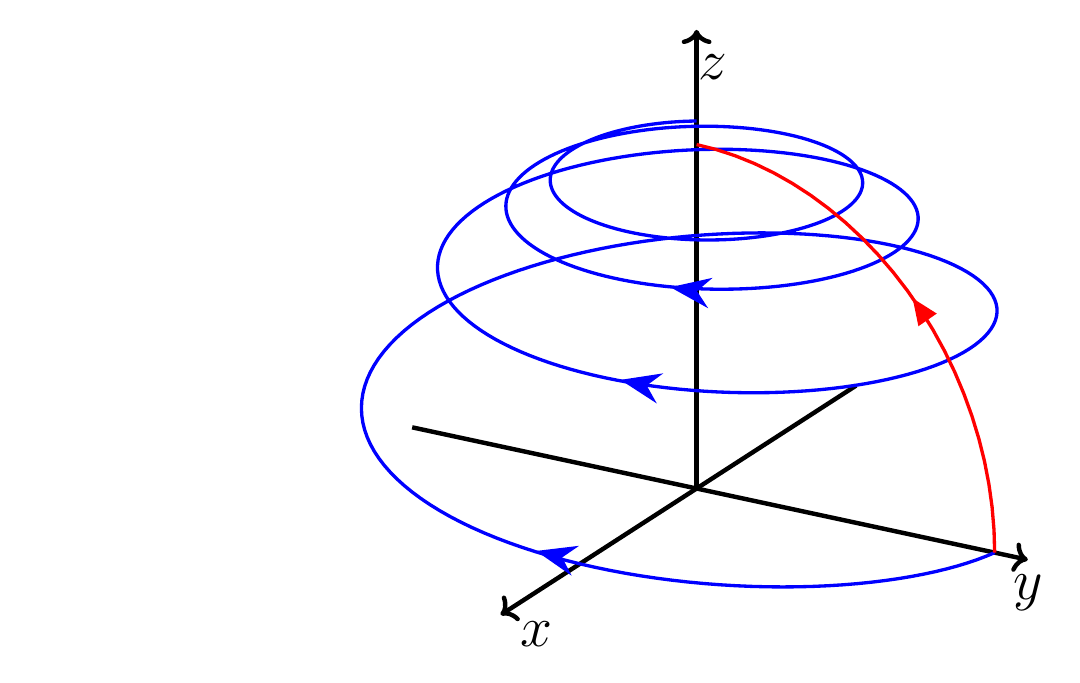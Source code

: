 ﻿
\usetikzlibrary{decorations.markings}
\usetikzlibrary[arrows.meta,bending]
\usetikzlibrary{positioning}
\usetikzlibrary{patterns}
\usetikzlibrary{snakes}

\def\aA{0.1}
\def\Point{36.9}
\tikzset{ 
big arrow/.style={
  decoration={markings,mark=at position 1 with {\arrow[scale=5]{latex'}}},
  postaction={decorate,draw}},
>=triangle 45 % I ALSO WANT "big arrow" HERE
}

\tikzset{
    extra thick/.style={line width=6pt}
}

\begin{tikzpicture}
\begin{axis}[
 axis line style = ultra thick,
 view={-30}{-30},
 axis lines=middle,
 zmax=8,
 height=12cm,
 xtick=\empty,
 ytick=\empty,
 ztick=\empty,
xmax=2,
ymax=2,
 x label style={at={(axis cs:2,0,-0.1)},anchor=north},
   xlabel={$y$},
 y label style={at={(axis cs:0.1,1.8,-0.1)},anchor=north},
   ylabel={$x$},
 z label style={at={(axis cs:0.1,0,7.8)},anchor=north},
   zlabel={$z$},
label style={font=\huge},
  tick label style={font=\huge}  ,
axis line style = {-To}
]
\addplot3+[,ytick=\empty,yticklabel=\empty,
  mark=None,
 very thick,
  domain=0:7.33*pi,
  samples=500,
samples y=0,
enlarge x limits=1, enlarge y limits=1, enlarge z limits=1
]
({1.8*cos(deg(x))/(sqrt(1+\aA^2*x^2))},
{1.8*sin(deg(x))/(sqrt(1+\aA^2*x^2))},
{6*\aA*x/(sqrt(1+\aA^2*x^2))});

\coordinate (a) at (-0.3, 0.3, 2.05);
\draw[-Stealth, extra thick, blue, draw opacity=0] (a)--(-0.4, 0.3, 2.05);
\coordinate (b) at (-0.3, 1.16, 0.015);
\draw[-Stealth, extra thick, blue, draw opacity=0](b)-- (-0.4, 1.16, .025);
\coordinate (c) at (0, 0.3, 3.85);
\draw[-Stealth, extra thick, blue, draw opacity=0] (c)--(-0.1, 0.3, 3.83);
\begin{scope}[very thick,decoration={
    markings,
    mark=at position 0.5 with {\arrow{>}}}
    ] 
\draw [red,very thick,domain=0:90, postaction={decorate}] plot ({1.8*cos(\x)},0 , {6*sin(\x)});
\end{scope}
\end{axis}
\end{tikzpicture}
